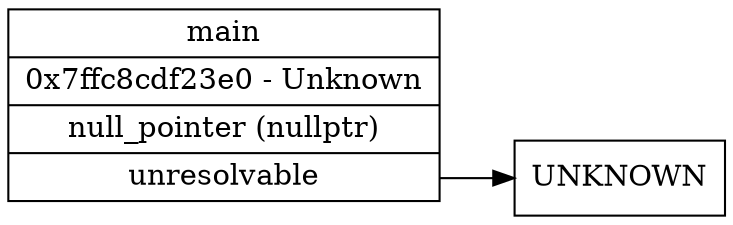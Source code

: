 digraph "Memory Dump" {
	node [shape=record]
	rankdir=LR
	"0x7ffc8cdf23e0":p0 -> UNKNOWN
	"0x7ffc8cdf23e0" [label="main|0x7ffc8cdf23e0 - Unknown|null_pointer (nullptr)|<p0> unresolvable"]
}